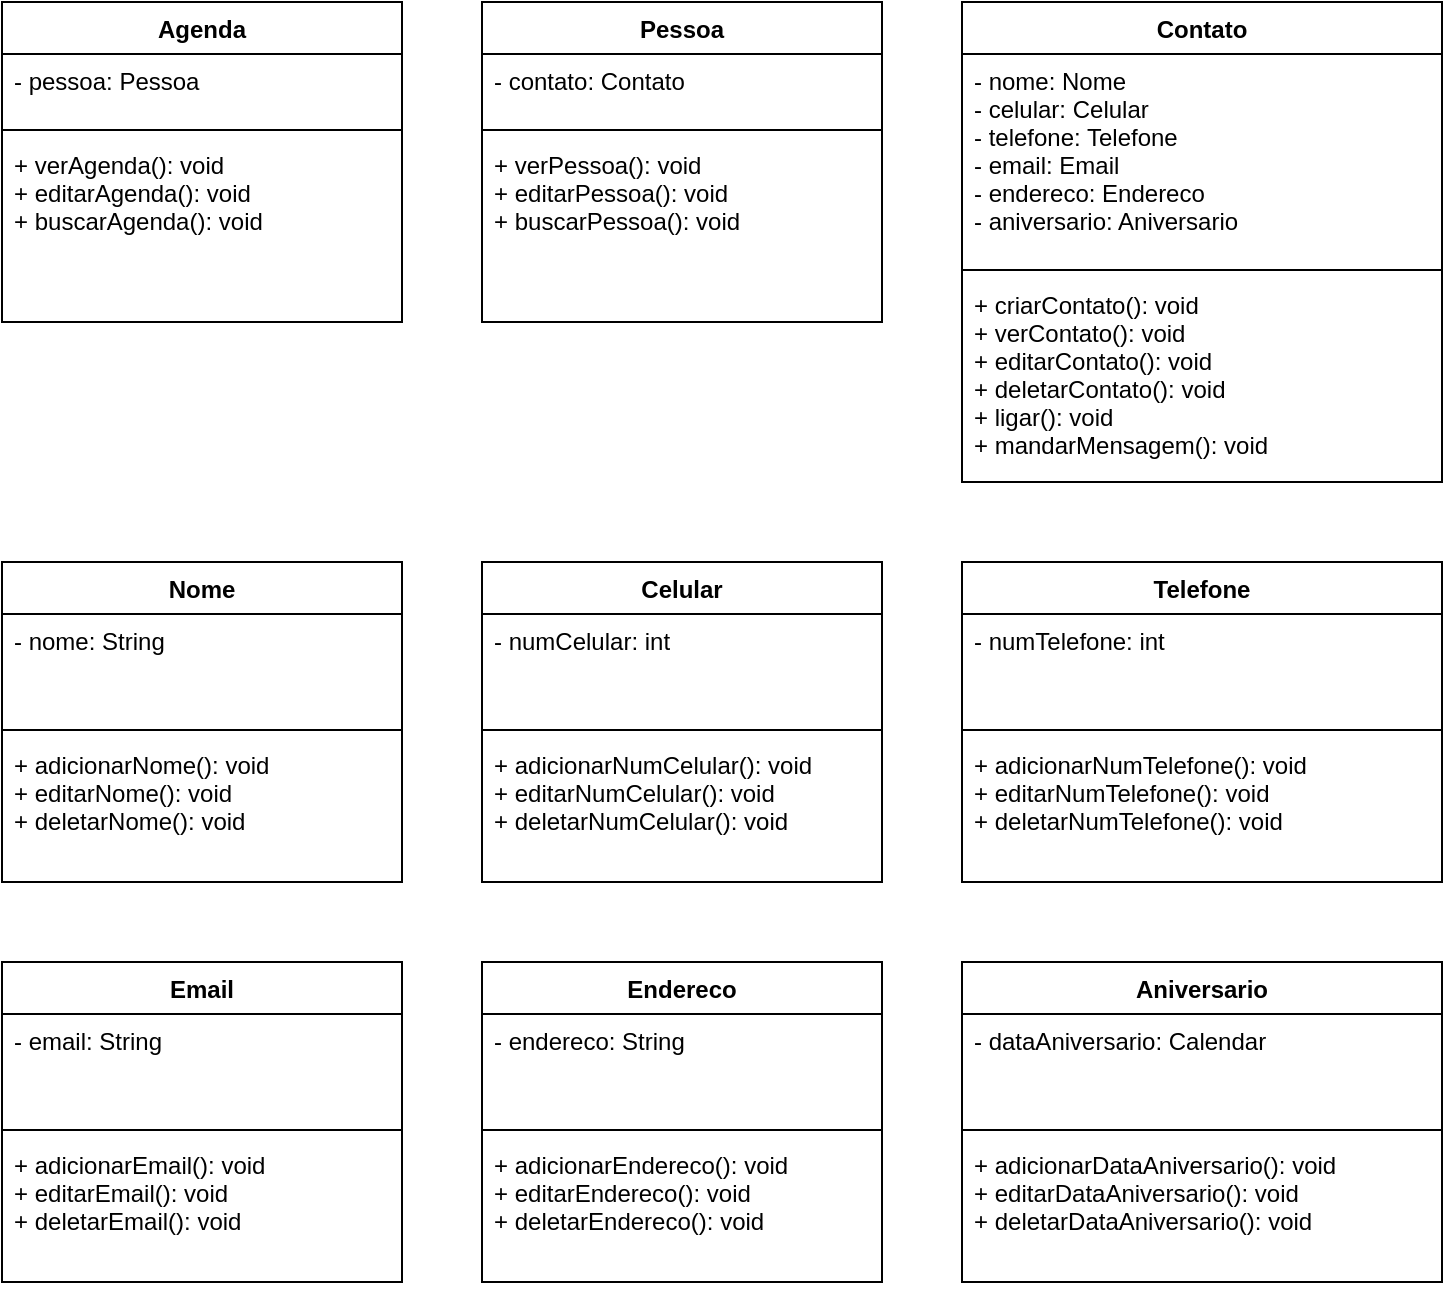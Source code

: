 <mxfile version="18.0.2" type="github">
  <diagram id="C5RBs43oDa-KdzZeNtuy" name="Page-1">
    <mxGraphModel dx="995" dy="587" grid="1" gridSize="10" guides="1" tooltips="1" connect="1" arrows="1" fold="1" page="1" pageScale="1" pageWidth="827" pageHeight="1169" math="0" shadow="0">
      <root>
        <mxCell id="WIyWlLk6GJQsqaUBKTNV-0" />
        <mxCell id="WIyWlLk6GJQsqaUBKTNV-1" parent="WIyWlLk6GJQsqaUBKTNV-0" />
        <mxCell id="iCs7-gj7ihVWaDKBvH7P-8" value="Agenda" style="swimlane;fontStyle=1;align=center;verticalAlign=top;childLayout=stackLayout;horizontal=1;startSize=26;horizontalStack=0;resizeParent=1;resizeParentMax=0;resizeLast=0;collapsible=1;marginBottom=0;" vertex="1" parent="WIyWlLk6GJQsqaUBKTNV-1">
          <mxGeometry x="80" y="120" width="200" height="160" as="geometry">
            <mxRectangle x="80" y="120" width="80" height="26" as="alternateBounds" />
          </mxGeometry>
        </mxCell>
        <mxCell id="iCs7-gj7ihVWaDKBvH7P-9" value="- pessoa: Pessoa&#xa;&#xa;&#xa;" style="text;strokeColor=none;fillColor=none;align=left;verticalAlign=top;spacingLeft=4;spacingRight=4;overflow=hidden;rotatable=0;points=[[0,0.5],[1,0.5]];portConstraint=eastwest;" vertex="1" parent="iCs7-gj7ihVWaDKBvH7P-8">
          <mxGeometry y="26" width="200" height="34" as="geometry" />
        </mxCell>
        <mxCell id="iCs7-gj7ihVWaDKBvH7P-10" value="" style="line;strokeWidth=1;fillColor=none;align=left;verticalAlign=middle;spacingTop=-1;spacingLeft=3;spacingRight=3;rotatable=0;labelPosition=right;points=[];portConstraint=eastwest;" vertex="1" parent="iCs7-gj7ihVWaDKBvH7P-8">
          <mxGeometry y="60" width="200" height="8" as="geometry" />
        </mxCell>
        <mxCell id="iCs7-gj7ihVWaDKBvH7P-11" value="+ verAgenda(): void&#xa;+ editarAgenda(): void&#xa;+ buscarAgenda(): void&#xa;&#xa;" style="text;strokeColor=none;fillColor=none;align=left;verticalAlign=top;spacingLeft=4;spacingRight=4;overflow=hidden;rotatable=0;points=[[0,0.5],[1,0.5]];portConstraint=eastwest;" vertex="1" parent="iCs7-gj7ihVWaDKBvH7P-8">
          <mxGeometry y="68" width="200" height="92" as="geometry" />
        </mxCell>
        <mxCell id="iCs7-gj7ihVWaDKBvH7P-12" value="Pessoa" style="swimlane;fontStyle=1;align=center;verticalAlign=top;childLayout=stackLayout;horizontal=1;startSize=26;horizontalStack=0;resizeParent=1;resizeParentMax=0;resizeLast=0;collapsible=1;marginBottom=0;" vertex="1" parent="WIyWlLk6GJQsqaUBKTNV-1">
          <mxGeometry x="320" y="120" width="200" height="160" as="geometry" />
        </mxCell>
        <mxCell id="iCs7-gj7ihVWaDKBvH7P-13" value="- contato: Contato" style="text;strokeColor=none;fillColor=none;align=left;verticalAlign=top;spacingLeft=4;spacingRight=4;overflow=hidden;rotatable=0;points=[[0,0.5],[1,0.5]];portConstraint=eastwest;" vertex="1" parent="iCs7-gj7ihVWaDKBvH7P-12">
          <mxGeometry y="26" width="200" height="34" as="geometry" />
        </mxCell>
        <mxCell id="iCs7-gj7ihVWaDKBvH7P-14" value="" style="line;strokeWidth=1;fillColor=none;align=left;verticalAlign=middle;spacingTop=-1;spacingLeft=3;spacingRight=3;rotatable=0;labelPosition=right;points=[];portConstraint=eastwest;" vertex="1" parent="iCs7-gj7ihVWaDKBvH7P-12">
          <mxGeometry y="60" width="200" height="8" as="geometry" />
        </mxCell>
        <mxCell id="iCs7-gj7ihVWaDKBvH7P-15" value="+ verPessoa(): void&#xa;+ editarPessoa(): void&#xa;+ buscarPessoa(): void&#xa;" style="text;strokeColor=none;fillColor=none;align=left;verticalAlign=top;spacingLeft=4;spacingRight=4;overflow=hidden;rotatable=0;points=[[0,0.5],[1,0.5]];portConstraint=eastwest;" vertex="1" parent="iCs7-gj7ihVWaDKBvH7P-12">
          <mxGeometry y="68" width="200" height="92" as="geometry" />
        </mxCell>
        <mxCell id="iCs7-gj7ihVWaDKBvH7P-16" value="Contato" style="swimlane;fontStyle=1;align=center;verticalAlign=top;childLayout=stackLayout;horizontal=1;startSize=26;horizontalStack=0;resizeParent=1;resizeParentMax=0;resizeLast=0;collapsible=1;marginBottom=0;" vertex="1" parent="WIyWlLk6GJQsqaUBKTNV-1">
          <mxGeometry x="560" y="120" width="240" height="240" as="geometry" />
        </mxCell>
        <mxCell id="iCs7-gj7ihVWaDKBvH7P-17" value="- nome: Nome&#xa;- celular: Celular&#xa;- telefone: Telefone&#xa;- email: Email&#xa;- endereco: Endereco&#xa;- aniversario: Aniversario&#xa;&#xa;" style="text;strokeColor=none;fillColor=none;align=left;verticalAlign=top;spacingLeft=4;spacingRight=4;overflow=hidden;rotatable=0;points=[[0,0.5],[1,0.5]];portConstraint=eastwest;" vertex="1" parent="iCs7-gj7ihVWaDKBvH7P-16">
          <mxGeometry y="26" width="240" height="104" as="geometry" />
        </mxCell>
        <mxCell id="iCs7-gj7ihVWaDKBvH7P-18" value="" style="line;strokeWidth=1;fillColor=none;align=left;verticalAlign=middle;spacingTop=-1;spacingLeft=3;spacingRight=3;rotatable=0;labelPosition=right;points=[];portConstraint=eastwest;" vertex="1" parent="iCs7-gj7ihVWaDKBvH7P-16">
          <mxGeometry y="130" width="240" height="8" as="geometry" />
        </mxCell>
        <mxCell id="iCs7-gj7ihVWaDKBvH7P-19" value="+ criarContato(): void&#xa;+ verContato(): void&#xa;+ editarContato(): void&#xa;+ deletarContato(): void&#xa;+ ligar(): void&#xa;+ mandarMensagem(): void&#xa;" style="text;strokeColor=none;fillColor=none;align=left;verticalAlign=top;spacingLeft=4;spacingRight=4;overflow=hidden;rotatable=0;points=[[0,0.5],[1,0.5]];portConstraint=eastwest;" vertex="1" parent="iCs7-gj7ihVWaDKBvH7P-16">
          <mxGeometry y="138" width="240" height="102" as="geometry" />
        </mxCell>
        <mxCell id="iCs7-gj7ihVWaDKBvH7P-20" value="Nome" style="swimlane;fontStyle=1;align=center;verticalAlign=top;childLayout=stackLayout;horizontal=1;startSize=26;horizontalStack=0;resizeParent=1;resizeParentMax=0;resizeLast=0;collapsible=1;marginBottom=0;" vertex="1" parent="WIyWlLk6GJQsqaUBKTNV-1">
          <mxGeometry x="80" y="400" width="200" height="160" as="geometry" />
        </mxCell>
        <mxCell id="iCs7-gj7ihVWaDKBvH7P-21" value="- nome: String&#xa;" style="text;strokeColor=none;fillColor=none;align=left;verticalAlign=top;spacingLeft=4;spacingRight=4;overflow=hidden;rotatable=0;points=[[0,0.5],[1,0.5]];portConstraint=eastwest;" vertex="1" parent="iCs7-gj7ihVWaDKBvH7P-20">
          <mxGeometry y="26" width="200" height="54" as="geometry" />
        </mxCell>
        <mxCell id="iCs7-gj7ihVWaDKBvH7P-22" value="" style="line;strokeWidth=1;fillColor=none;align=left;verticalAlign=middle;spacingTop=-1;spacingLeft=3;spacingRight=3;rotatable=0;labelPosition=right;points=[];portConstraint=eastwest;" vertex="1" parent="iCs7-gj7ihVWaDKBvH7P-20">
          <mxGeometry y="80" width="200" height="8" as="geometry" />
        </mxCell>
        <mxCell id="iCs7-gj7ihVWaDKBvH7P-23" value="+ adicionarNome(): void&#xa;+ editarNome(): void&#xa;+ deletarNome(): void" style="text;strokeColor=none;fillColor=none;align=left;verticalAlign=top;spacingLeft=4;spacingRight=4;overflow=hidden;rotatable=0;points=[[0,0.5],[1,0.5]];portConstraint=eastwest;" vertex="1" parent="iCs7-gj7ihVWaDKBvH7P-20">
          <mxGeometry y="88" width="200" height="72" as="geometry" />
        </mxCell>
        <mxCell id="iCs7-gj7ihVWaDKBvH7P-24" value="Celular" style="swimlane;fontStyle=1;align=center;verticalAlign=top;childLayout=stackLayout;horizontal=1;startSize=26;horizontalStack=0;resizeParent=1;resizeParentMax=0;resizeLast=0;collapsible=1;marginBottom=0;" vertex="1" parent="WIyWlLk6GJQsqaUBKTNV-1">
          <mxGeometry x="320" y="400" width="200" height="160" as="geometry" />
        </mxCell>
        <mxCell id="iCs7-gj7ihVWaDKBvH7P-25" value="- numCelular: int " style="text;strokeColor=none;fillColor=none;align=left;verticalAlign=top;spacingLeft=4;spacingRight=4;overflow=hidden;rotatable=0;points=[[0,0.5],[1,0.5]];portConstraint=eastwest;" vertex="1" parent="iCs7-gj7ihVWaDKBvH7P-24">
          <mxGeometry y="26" width="200" height="54" as="geometry" />
        </mxCell>
        <mxCell id="iCs7-gj7ihVWaDKBvH7P-26" value="" style="line;strokeWidth=1;fillColor=none;align=left;verticalAlign=middle;spacingTop=-1;spacingLeft=3;spacingRight=3;rotatable=0;labelPosition=right;points=[];portConstraint=eastwest;" vertex="1" parent="iCs7-gj7ihVWaDKBvH7P-24">
          <mxGeometry y="80" width="200" height="8" as="geometry" />
        </mxCell>
        <mxCell id="iCs7-gj7ihVWaDKBvH7P-27" value="+ adicionarNumCelular(): void&#xa;+ editarNumCelular(): void&#xa;+ deletarNumCelular(): void" style="text;strokeColor=none;fillColor=none;align=left;verticalAlign=top;spacingLeft=4;spacingRight=4;overflow=hidden;rotatable=0;points=[[0,0.5],[1,0.5]];portConstraint=eastwest;" vertex="1" parent="iCs7-gj7ihVWaDKBvH7P-24">
          <mxGeometry y="88" width="200" height="72" as="geometry" />
        </mxCell>
        <mxCell id="iCs7-gj7ihVWaDKBvH7P-28" value="Telefone" style="swimlane;fontStyle=1;align=center;verticalAlign=top;childLayout=stackLayout;horizontal=1;startSize=26;horizontalStack=0;resizeParent=1;resizeParentMax=0;resizeLast=0;collapsible=1;marginBottom=0;" vertex="1" parent="WIyWlLk6GJQsqaUBKTNV-1">
          <mxGeometry x="560" y="400" width="240" height="160" as="geometry" />
        </mxCell>
        <mxCell id="iCs7-gj7ihVWaDKBvH7P-29" value="- numTelefone: int " style="text;strokeColor=none;fillColor=none;align=left;verticalAlign=top;spacingLeft=4;spacingRight=4;overflow=hidden;rotatable=0;points=[[0,0.5],[1,0.5]];portConstraint=eastwest;" vertex="1" parent="iCs7-gj7ihVWaDKBvH7P-28">
          <mxGeometry y="26" width="240" height="54" as="geometry" />
        </mxCell>
        <mxCell id="iCs7-gj7ihVWaDKBvH7P-30" value="" style="line;strokeWidth=1;fillColor=none;align=left;verticalAlign=middle;spacingTop=-1;spacingLeft=3;spacingRight=3;rotatable=0;labelPosition=right;points=[];portConstraint=eastwest;" vertex="1" parent="iCs7-gj7ihVWaDKBvH7P-28">
          <mxGeometry y="80" width="240" height="8" as="geometry" />
        </mxCell>
        <mxCell id="iCs7-gj7ihVWaDKBvH7P-31" value="+ adicionarNumTelefone(): void&#xa;+ editarNumTelefone(): void&#xa;+ deletarNumTelefone(): void" style="text;strokeColor=none;fillColor=none;align=left;verticalAlign=top;spacingLeft=4;spacingRight=4;overflow=hidden;rotatable=0;points=[[0,0.5],[1,0.5]];portConstraint=eastwest;" vertex="1" parent="iCs7-gj7ihVWaDKBvH7P-28">
          <mxGeometry y="88" width="240" height="72" as="geometry" />
        </mxCell>
        <mxCell id="iCs7-gj7ihVWaDKBvH7P-32" value="Email" style="swimlane;fontStyle=1;align=center;verticalAlign=top;childLayout=stackLayout;horizontal=1;startSize=26;horizontalStack=0;resizeParent=1;resizeParentMax=0;resizeLast=0;collapsible=1;marginBottom=0;" vertex="1" parent="WIyWlLk6GJQsqaUBKTNV-1">
          <mxGeometry x="80" y="600" width="200" height="160" as="geometry" />
        </mxCell>
        <mxCell id="iCs7-gj7ihVWaDKBvH7P-33" value="- email: String " style="text;strokeColor=none;fillColor=none;align=left;verticalAlign=top;spacingLeft=4;spacingRight=4;overflow=hidden;rotatable=0;points=[[0,0.5],[1,0.5]];portConstraint=eastwest;" vertex="1" parent="iCs7-gj7ihVWaDKBvH7P-32">
          <mxGeometry y="26" width="200" height="54" as="geometry" />
        </mxCell>
        <mxCell id="iCs7-gj7ihVWaDKBvH7P-34" value="" style="line;strokeWidth=1;fillColor=none;align=left;verticalAlign=middle;spacingTop=-1;spacingLeft=3;spacingRight=3;rotatable=0;labelPosition=right;points=[];portConstraint=eastwest;" vertex="1" parent="iCs7-gj7ihVWaDKBvH7P-32">
          <mxGeometry y="80" width="200" height="8" as="geometry" />
        </mxCell>
        <mxCell id="iCs7-gj7ihVWaDKBvH7P-35" value="+ adicionarEmail(): void&#xa;+ editarEmail(): void&#xa;+ deletarEmail(): void" style="text;strokeColor=none;fillColor=none;align=left;verticalAlign=top;spacingLeft=4;spacingRight=4;overflow=hidden;rotatable=0;points=[[0,0.5],[1,0.5]];portConstraint=eastwest;" vertex="1" parent="iCs7-gj7ihVWaDKBvH7P-32">
          <mxGeometry y="88" width="200" height="72" as="geometry" />
        </mxCell>
        <mxCell id="iCs7-gj7ihVWaDKBvH7P-37" value="Endereco" style="swimlane;fontStyle=1;align=center;verticalAlign=top;childLayout=stackLayout;horizontal=1;startSize=26;horizontalStack=0;resizeParent=1;resizeParentMax=0;resizeLast=0;collapsible=1;marginBottom=0;" vertex="1" parent="WIyWlLk6GJQsqaUBKTNV-1">
          <mxGeometry x="320" y="600" width="200" height="160" as="geometry" />
        </mxCell>
        <mxCell id="iCs7-gj7ihVWaDKBvH7P-38" value="- endereco: String " style="text;strokeColor=none;fillColor=none;align=left;verticalAlign=top;spacingLeft=4;spacingRight=4;overflow=hidden;rotatable=0;points=[[0,0.5],[1,0.5]];portConstraint=eastwest;" vertex="1" parent="iCs7-gj7ihVWaDKBvH7P-37">
          <mxGeometry y="26" width="200" height="54" as="geometry" />
        </mxCell>
        <mxCell id="iCs7-gj7ihVWaDKBvH7P-39" value="" style="line;strokeWidth=1;fillColor=none;align=left;verticalAlign=middle;spacingTop=-1;spacingLeft=3;spacingRight=3;rotatable=0;labelPosition=right;points=[];portConstraint=eastwest;" vertex="1" parent="iCs7-gj7ihVWaDKBvH7P-37">
          <mxGeometry y="80" width="200" height="8" as="geometry" />
        </mxCell>
        <mxCell id="iCs7-gj7ihVWaDKBvH7P-40" value="+ adicionarEndereco(): void&#xa;+ editarEndereco(): void&#xa;+ deletarEndereco(): void" style="text;strokeColor=none;fillColor=none;align=left;verticalAlign=top;spacingLeft=4;spacingRight=4;overflow=hidden;rotatable=0;points=[[0,0.5],[1,0.5]];portConstraint=eastwest;" vertex="1" parent="iCs7-gj7ihVWaDKBvH7P-37">
          <mxGeometry y="88" width="200" height="72" as="geometry" />
        </mxCell>
        <mxCell id="iCs7-gj7ihVWaDKBvH7P-41" value="Aniversario" style="swimlane;fontStyle=1;align=center;verticalAlign=top;childLayout=stackLayout;horizontal=1;startSize=26;horizontalStack=0;resizeParent=1;resizeParentMax=0;resizeLast=0;collapsible=1;marginBottom=0;" vertex="1" parent="WIyWlLk6GJQsqaUBKTNV-1">
          <mxGeometry x="560" y="600" width="240" height="160" as="geometry" />
        </mxCell>
        <mxCell id="iCs7-gj7ihVWaDKBvH7P-42" value="- dataAniversario: Calendar " style="text;strokeColor=none;fillColor=none;align=left;verticalAlign=top;spacingLeft=4;spacingRight=4;overflow=hidden;rotatable=0;points=[[0,0.5],[1,0.5]];portConstraint=eastwest;" vertex="1" parent="iCs7-gj7ihVWaDKBvH7P-41">
          <mxGeometry y="26" width="240" height="54" as="geometry" />
        </mxCell>
        <mxCell id="iCs7-gj7ihVWaDKBvH7P-43" value="" style="line;strokeWidth=1;fillColor=none;align=left;verticalAlign=middle;spacingTop=-1;spacingLeft=3;spacingRight=3;rotatable=0;labelPosition=right;points=[];portConstraint=eastwest;" vertex="1" parent="iCs7-gj7ihVWaDKBvH7P-41">
          <mxGeometry y="80" width="240" height="8" as="geometry" />
        </mxCell>
        <mxCell id="iCs7-gj7ihVWaDKBvH7P-44" value="+ adicionarDataAniversario(): void&#xa;+ editarDataAniversario(): void&#xa;+ deletarDataAniversario(): void" style="text;strokeColor=none;fillColor=none;align=left;verticalAlign=top;spacingLeft=4;spacingRight=4;overflow=hidden;rotatable=0;points=[[0,0.5],[1,0.5]];portConstraint=eastwest;" vertex="1" parent="iCs7-gj7ihVWaDKBvH7P-41">
          <mxGeometry y="88" width="240" height="72" as="geometry" />
        </mxCell>
      </root>
    </mxGraphModel>
  </diagram>
</mxfile>
